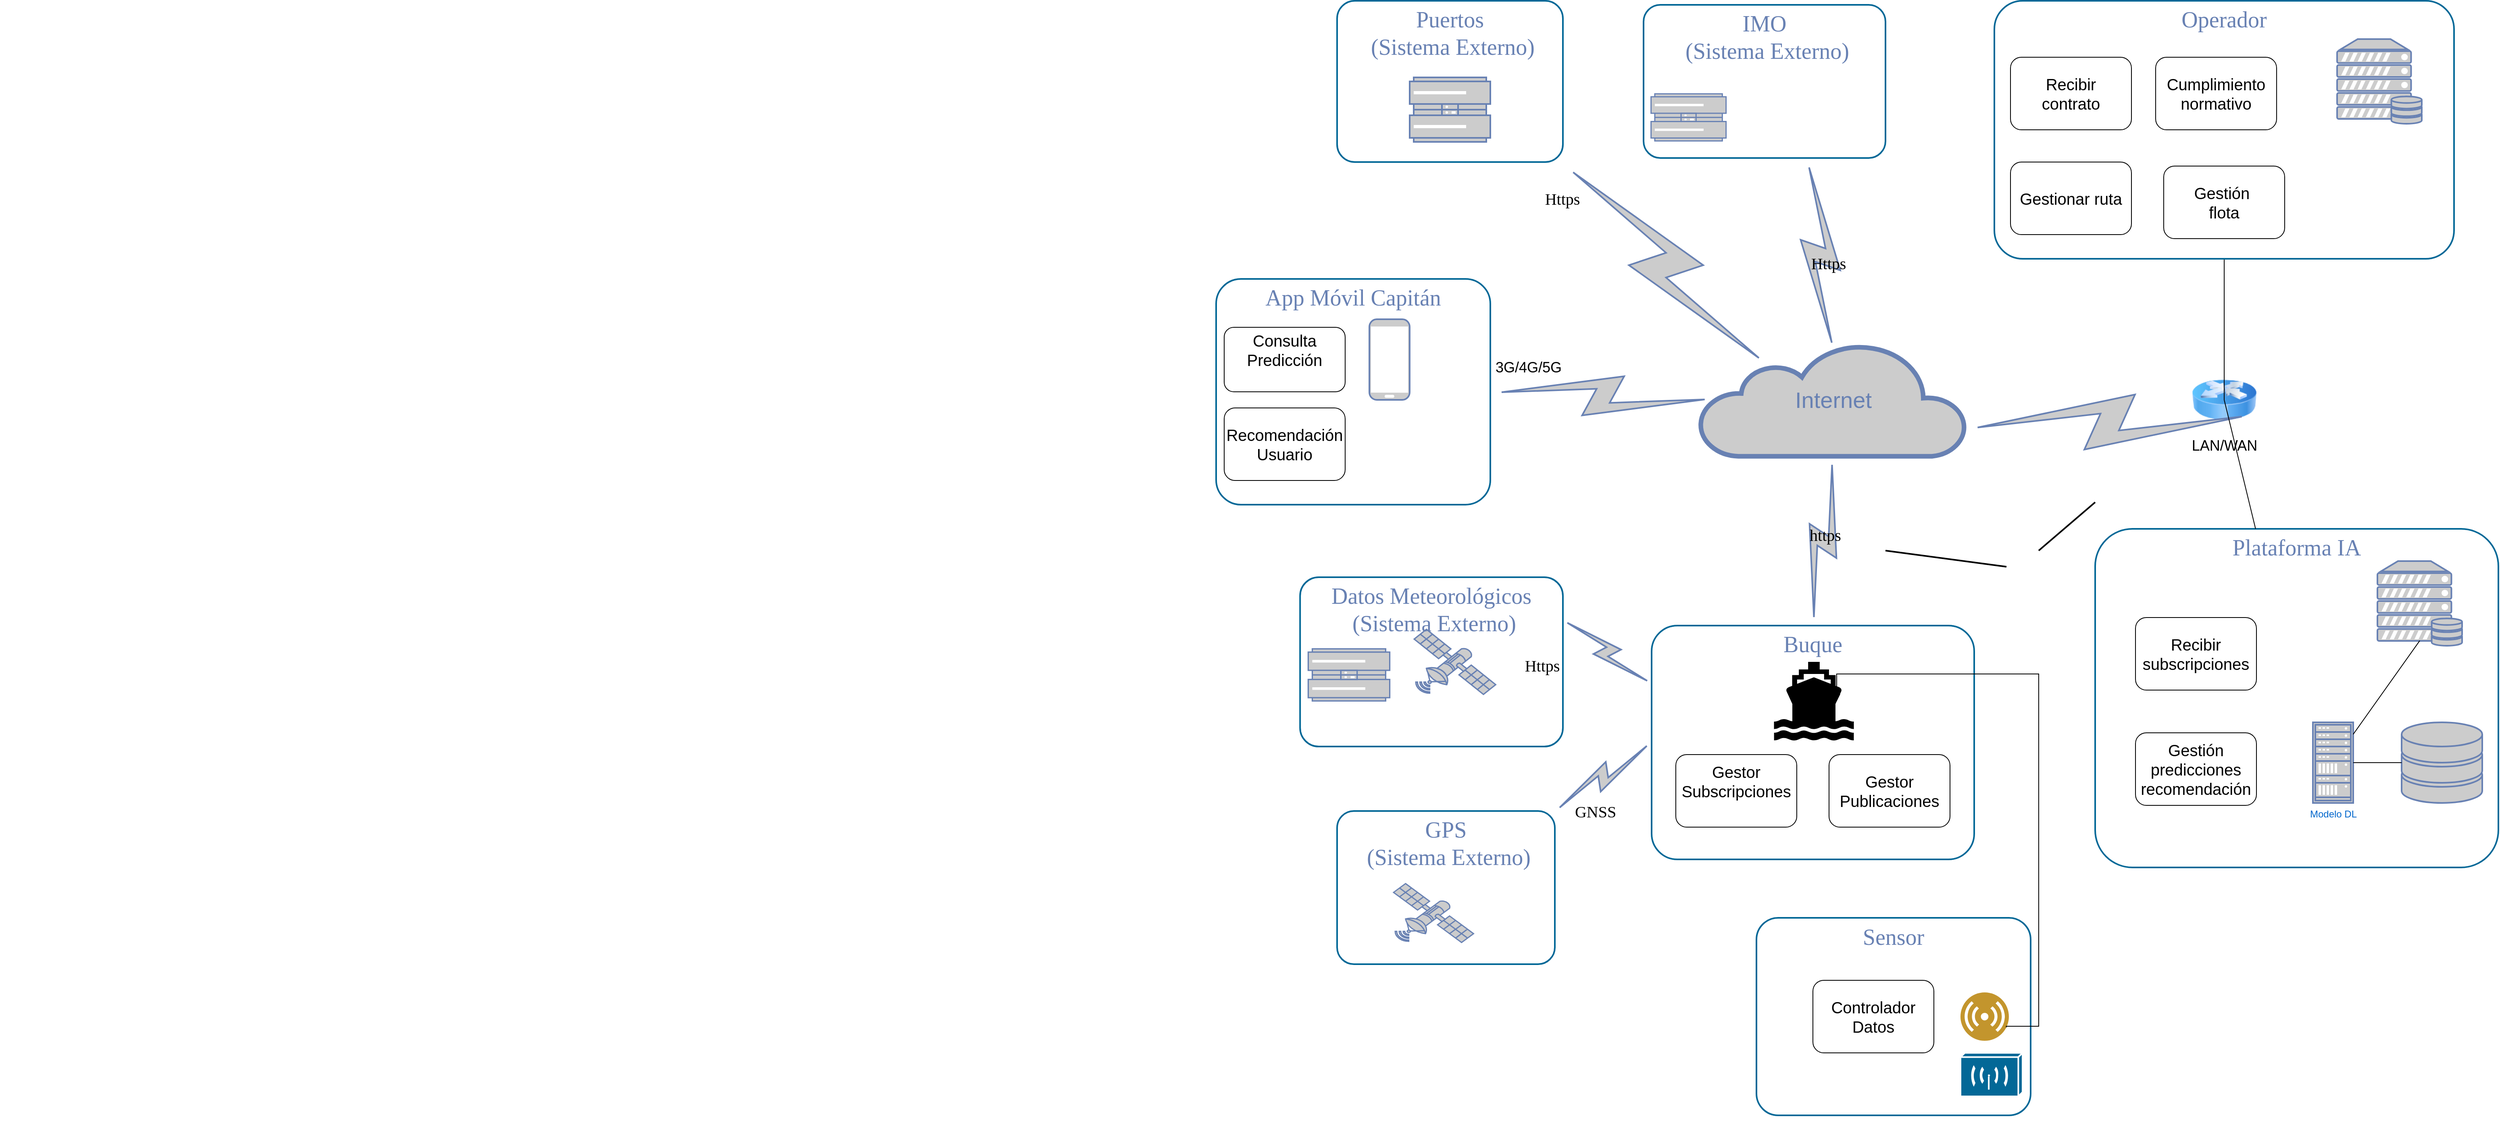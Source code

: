 <mxfile version="24.0.7" type="github">
  <diagram name="Page-1" id="bfe91b75-5d2c-26a0-9c1d-138518896778">
    <mxGraphModel dx="3112" dy="912" grid="1" gridSize="10" guides="1" tooltips="1" connect="1" arrows="1" fold="1" page="1" pageScale="1" pageWidth="1100" pageHeight="850" background="none" math="0" shadow="0">
      <root>
        <mxCell id="0" />
        <mxCell id="1" parent="0" />
        <mxCell id="Q4sWbmhxobL_tQlkTWw1-44" value="Plataforma IA" style="rounded=1;whiteSpace=wrap;html=1;shadow=0;comic=0;strokeColor=#036897;strokeWidth=2;fillColor=none;fontFamily=Verdana;fontSize=28;fontColor=#6881B3;align=center;arcSize=11;verticalAlign=top;" vertex="1" parent="1">
          <mxGeometry x="1660" y="870" width="500" height="420" as="geometry" />
        </mxCell>
        <mxCell id="7c3789c024ecab99-55" style="edgeStyle=none;html=1;labelBackgroundColor=none;endArrow=none;endFill=0;strokeWidth=2;fontFamily=Verdana;fontSize=28;fontColor=#6881B3;" parent="1" target="7c3789c024ecab99-54" edge="1">
          <mxGeometry relative="1" as="geometry">
            <mxPoint x="1660" y="837.0" as="targetPoint" />
            <mxPoint x="1590" y="897" as="sourcePoint" />
          </mxGeometry>
        </mxCell>
        <mxCell id="7c3789c024ecab99-52" style="edgeStyle=none;html=1;labelBackgroundColor=none;endArrow=none;endFill=0;strokeWidth=2;fontFamily=Verdana;fontSize=15;fontColor=#036897;" parent="1" target="7c3789c024ecab99-8" edge="1">
          <mxGeometry relative="1" as="geometry">
            <mxPoint x="1550.0" y="917" as="targetPoint" />
            <mxPoint x="1400" y="897" as="sourcePoint" />
          </mxGeometry>
        </mxCell>
        <mxCell id="7c3789c024ecab99-77" style="edgeStyle=none;html=1;labelBackgroundColor=none;endArrow=none;endFill=0;strokeWidth=2;fontFamily=Verdana;fontSize=28;fontColor=#6881B3;" parent="1" target="7c3789c024ecab99-76" edge="1">
          <mxGeometry relative="1" as="geometry">
            <mxPoint x="1704.862" y="912" as="sourcePoint" />
          </mxGeometry>
        </mxCell>
        <mxCell id="Q4sWbmhxobL_tQlkTWw1-11" value="Buque" style="rounded=1;whiteSpace=wrap;html=1;shadow=0;comic=0;strokeColor=#036897;strokeWidth=2;fillColor=none;fontFamily=Verdana;fontSize=28;fontColor=#6881B3;align=center;arcSize=11;verticalAlign=top;" vertex="1" parent="1">
          <mxGeometry x="1110" y="990" width="400" height="290" as="geometry" />
        </mxCell>
        <mxCell id="Q4sWbmhxobL_tQlkTWw1-18" value="Sensor" style="rounded=1;whiteSpace=wrap;html=1;shadow=0;comic=0;strokeColor=#036897;strokeWidth=2;fillColor=none;fontFamily=Verdana;fontSize=28;fontColor=#6881B3;align=center;arcSize=11;verticalAlign=top;" vertex="1" parent="1">
          <mxGeometry x="1240" y="1352.5" width="340" height="245" as="geometry" />
        </mxCell>
        <mxCell id="7c3789c024ecab99-78" value="App Móvil Capitán" style="rounded=1;whiteSpace=wrap;html=1;shadow=0;comic=0;strokeColor=#036897;strokeWidth=2;fillColor=none;fontFamily=Verdana;fontSize=28;fontColor=#6881B3;align=center;arcSize=11;verticalAlign=top;" parent="1" vertex="1">
          <mxGeometry x="570" y="560" width="340" height="280" as="geometry" />
        </mxCell>
        <mxCell id="7c3789c024ecab99-11" value="" style="html=1;fillColor=#CCCCCC;strokeColor=#6881B3;gradientColor=none;gradientDirection=north;strokeWidth=2;shape=mxgraph.networks.comm_link_edge;html=1;labelBackgroundColor=none;endArrow=none;endFill=0;fontFamily=Verdana;fontSize=20;exitX=1;exitY=0.5;exitDx=0;exitDy=0;entryX=0.06;entryY=0.5;entryDx=0;entryDy=0;entryPerimeter=0;" parent="1" source="7c3789c024ecab99-78" target="7c3789c024ecab99-53" edge="1">
          <mxGeometry width="100" height="100" relative="1" as="geometry">
            <mxPoint x="1550" y="876" as="sourcePoint" />
            <mxPoint x="1250" y="810" as="targetPoint" />
            <Array as="points">
              <mxPoint x="1480" y="870" />
            </Array>
          </mxGeometry>
        </mxCell>
        <mxCell id="7c3789c024ecab99-12" value="" style="fontColor=#0066CC;verticalAlign=top;verticalLabelPosition=bottom;labelPosition=center;align=center;html=1;fillColor=#CCCCCC;strokeColor=#6881B3;gradientColor=none;gradientDirection=north;strokeWidth=2;shape=mxgraph.networks.mobile;rounded=0;shadow=0;comic=0;" parent="1" vertex="1">
          <mxGeometry x="760.0" y="610" width="50" height="100" as="geometry" />
        </mxCell>
        <mxCell id="7c3789c024ecab99-53" value="Internet" style="html=1;fillColor=#CCCCCC;strokeColor=#6881B3;gradientColor=none;gradientDirection=north;strokeWidth=2;shape=mxgraph.networks.cloud;fontColor=#6881B3;rounded=0;shadow=0;comic=0;align=center;fontSize=28;" parent="1" vertex="1">
          <mxGeometry x="1170" y="640" width="330" height="140" as="geometry" />
        </mxCell>
        <mxCell id="Q4sWbmhxobL_tQlkTWw1-7" value="&lt;div style=&quot;font-size: 20px;&quot;&gt;&lt;font style=&quot;font-size: 20px;&quot;&gt;Consulta Predicción&lt;/font&gt;&lt;/div&gt;&lt;div style=&quot;font-size: 20px;&quot;&gt;&lt;font style=&quot;font-size: 20px;&quot;&gt;&lt;br&gt;&lt;/font&gt;&lt;/div&gt;" style="rounded=1;whiteSpace=wrap;html=1;" vertex="1" parent="1">
          <mxGeometry x="580" y="620" width="150" height="80" as="geometry" />
        </mxCell>
        <mxCell id="Q4sWbmhxobL_tQlkTWw1-9" value="" style="shape=mxgraph.signs.transportation.ship_2;html=1;pointerEvents=1;fillColor=#000000;strokeColor=none;verticalLabelPosition=bottom;verticalAlign=top;align=center;" vertex="1" parent="1">
          <mxGeometry x="1261.75" y="1035" width="99" height="98" as="geometry" />
        </mxCell>
        <mxCell id="Q4sWbmhxobL_tQlkTWw1-10" value="https" style="html=1;fillColor=#CCCCCC;strokeColor=#6881B3;gradientColor=none;gradientDirection=north;strokeWidth=2;shape=mxgraph.networks.comm_link_edge;html=1;labelBackgroundColor=none;endArrow=none;endFill=0;fontFamily=Verdana;fontSize=20;entryX=0.5;entryY=0;entryDx=0;entryDy=0;exitX=0.5;exitY=1;exitDx=0;exitDy=0;exitPerimeter=0;" edge="1" parent="1" source="7c3789c024ecab99-53" target="Q4sWbmhxobL_tQlkTWw1-11">
          <mxGeometry x="-0.859" y="-64" width="100" height="100" relative="1" as="geometry">
            <mxPoint x="1280" y="790" as="sourcePoint" />
            <mxPoint x="1430" y="1199" as="targetPoint" />
            <Array as="points">
              <mxPoint x="1670" y="1260" />
            </Array>
            <mxPoint x="1" y="1" as="offset" />
          </mxGeometry>
        </mxCell>
        <mxCell id="Q4sWbmhxobL_tQlkTWw1-12" value="" style="image;aspect=fixed;perimeter=ellipsePerimeter;html=1;align=center;shadow=0;dashed=0;fontColor=#4277BB;labelBackgroundColor=default;fontSize=12;spacingTop=3;image=img/lib/ibm/users/sensor.svg;" vertex="1" parent="1">
          <mxGeometry x="1493" y="1445" width="60" height="60" as="geometry" />
        </mxCell>
        <mxCell id="Q4sWbmhxobL_tQlkTWw1-21" style="edgeStyle=orthogonalEdgeStyle;rounded=0;orthogonalLoop=1;jettySize=auto;html=1;exitX=1;exitY=0.75;exitDx=0;exitDy=0;entryX=0.785;entryY=0.5;entryDx=0;entryDy=0;entryPerimeter=0;" edge="1" parent="1" source="Q4sWbmhxobL_tQlkTWw1-12" target="Q4sWbmhxobL_tQlkTWw1-9">
          <mxGeometry relative="1" as="geometry">
            <mxPoint x="1650" y="1320" as="targetPoint" />
            <Array as="points">
              <mxPoint x="1550" y="1487" />
              <mxPoint x="1590" y="1487" />
              <mxPoint x="1590" y="1050" />
              <mxPoint x="1340" y="1050" />
            </Array>
          </mxGeometry>
        </mxCell>
        <mxCell id="Q4sWbmhxobL_tQlkTWw1-30" value="" style="group" vertex="1" connectable="0" parent="1">
          <mxGeometry x="670" y="1220" width="320" height="190" as="geometry" />
        </mxCell>
        <mxCell id="Q4sWbmhxobL_tQlkTWw1-31" value="&lt;div&gt;GPS&lt;/div&gt;&lt;div&gt;&amp;nbsp;(Sistema Externo)&lt;/div&gt;" style="rounded=1;whiteSpace=wrap;html=1;shadow=0;comic=0;strokeColor=#036897;strokeWidth=2;fillColor=none;fontFamily=Verdana;fontSize=28;fontColor=#6881B3;align=center;arcSize=11;verticalAlign=top;" vertex="1" parent="Q4sWbmhxobL_tQlkTWw1-30">
          <mxGeometry x="50" width="270" height="190" as="geometry" />
        </mxCell>
        <mxCell id="Q4sWbmhxobL_tQlkTWw1-32" value="" style="fontColor=#0066CC;verticalAlign=top;verticalLabelPosition=bottom;labelPosition=center;align=center;html=1;outlineConnect=0;fillColor=#CCCCCC;strokeColor=#6881B3;gradientColor=none;gradientDirection=north;strokeWidth=2;shape=mxgraph.networks.satellite;" vertex="1" parent="Q4sWbmhxobL_tQlkTWw1-30">
          <mxGeometry x="120.005" y="90.002" width="99.225" height="73.077" as="geometry" />
        </mxCell>
        <mxCell id="Q4sWbmhxobL_tQlkTWw1-33" value="GNSS" style="html=1;fillColor=#CCCCCC;strokeColor=#6881B3;gradientColor=none;gradientDirection=north;strokeWidth=2;shape=mxgraph.networks.comm_link_edge;html=1;labelBackgroundColor=none;endArrow=none;endFill=0;fontFamily=Verdana;fontSize=20;entryX=1;entryY=0;entryDx=0;entryDy=0;exitX=0;exitY=0.5;exitDx=0;exitDy=0;" edge="1" parent="1" source="Q4sWbmhxobL_tQlkTWw1-11" target="Q4sWbmhxobL_tQlkTWw1-31">
          <mxGeometry x="0.941" y="-19" width="100" height="100" relative="1" as="geometry">
            <mxPoint x="980" y="1180" as="sourcePoint" />
            <mxPoint x="1760" y="1535" as="targetPoint" />
            <Array as="points">
              <mxPoint x="1740" y="1535" />
            </Array>
            <mxPoint as="offset" />
          </mxGeometry>
        </mxCell>
        <mxCell id="Q4sWbmhxobL_tQlkTWw1-41" value="" style="shape=mxgraph.cisco.wireless.wireless_transport;html=1;pointerEvents=1;dashed=0;fillColor=#036897;strokeColor=#ffffff;strokeWidth=2;verticalLabelPosition=bottom;verticalAlign=top;align=center;outlineConnect=0;" vertex="1" parent="1">
          <mxGeometry x="1493" y="1520" width="77" height="54" as="geometry" />
        </mxCell>
        <mxCell id="Q4sWbmhxobL_tQlkTWw1-49" value="" style="group" vertex="1" connectable="0" parent="1">
          <mxGeometry x="-420" y="920" width="720" height="210" as="geometry" />
        </mxCell>
        <mxCell id="Q4sWbmhxobL_tQlkTWw1-29" value="" style="group" vertex="1" connectable="0" parent="Q4sWbmhxobL_tQlkTWw1-49">
          <mxGeometry x="1094.105" y="10" width="325.895" height="210" as="geometry" />
        </mxCell>
        <mxCell id="Q4sWbmhxobL_tQlkTWw1-25" value="" style="fontColor=#0066CC;verticalAlign=top;verticalLabelPosition=bottom;labelPosition=center;align=center;html=1;outlineConnect=0;fillColor=#CCCCCC;strokeColor=#6881B3;gradientColor=none;gradientDirection=north;strokeWidth=2;shape=mxgraph.networks.satellite;" vertex="1" parent="Q4sWbmhxobL_tQlkTWw1-29">
          <mxGeometry x="141.474" y="64.615" width="101.053" height="80.769" as="geometry" />
        </mxCell>
        <mxCell id="Q4sWbmhxobL_tQlkTWw1-65" value="" style="group" vertex="1" connectable="0" parent="Q4sWbmhxobL_tQlkTWw1-29">
          <mxGeometry width="325.895" height="210" as="geometry" />
        </mxCell>
        <mxCell id="Q4sWbmhxobL_tQlkTWw1-24" value="&lt;div&gt;Datos Meteorológicos&lt;/div&gt;&lt;div&gt;&amp;nbsp;(Sistema Externo)&lt;/div&gt;" style="rounded=1;whiteSpace=wrap;html=1;shadow=0;comic=0;strokeColor=#036897;strokeWidth=2;fillColor=none;fontFamily=Verdana;fontSize=28;fontColor=#6881B3;align=center;arcSize=11;verticalAlign=top;" vertex="1" parent="Q4sWbmhxobL_tQlkTWw1-65">
          <mxGeometry width="325.895" height="210" as="geometry" />
        </mxCell>
        <mxCell id="Q4sWbmhxobL_tQlkTWw1-28" value="" style="fontColor=#0066CC;verticalAlign=top;verticalLabelPosition=bottom;labelPosition=center;align=center;html=1;outlineConnect=0;fillColor=#CCCCCC;strokeColor=#6881B3;gradientColor=none;gradientDirection=north;strokeWidth=2;shape=mxgraph.networks.mainframe;direction=south;" vertex="1" parent="Q4sWbmhxobL_tQlkTWw1-65">
          <mxGeometry x="10.105" y="88.846" width="101.053" height="64.615" as="geometry" />
        </mxCell>
        <mxCell id="Q4sWbmhxobL_tQlkTWw1-43" value="Https" style="html=1;fillColor=#CCCCCC;strokeColor=#6881B3;gradientColor=none;gradientDirection=north;strokeWidth=2;shape=mxgraph.networks.comm_link_edge;html=1;labelBackgroundColor=none;endArrow=none;endFill=0;fontFamily=Verdana;fontSize=20;exitX=1;exitY=0.25;exitDx=0;exitDy=0;entryX=0;entryY=0.25;entryDx=0;entryDy=0;" edge="1" parent="1" source="Q4sWbmhxobL_tQlkTWw1-24" target="Q4sWbmhxobL_tQlkTWw1-11">
          <mxGeometry x="0.9" y="35" width="100" height="100" relative="1" as="geometry">
            <mxPoint x="-224" y="840" as="sourcePoint" />
            <mxPoint x="-510" y="1119" as="targetPoint" />
            <Array as="points">
              <mxPoint x="-270" y="1180" />
            </Array>
            <mxPoint as="offset" />
          </mxGeometry>
        </mxCell>
        <mxCell id="Q4sWbmhxobL_tQlkTWw1-54" style="edgeStyle=orthogonalEdgeStyle;rounded=0;orthogonalLoop=1;jettySize=auto;html=1;exitX=0.5;exitY=1;exitDx=0;exitDy=0;" edge="1" parent="1" source="Q4sWbmhxobL_tQlkTWw1-18" target="Q4sWbmhxobL_tQlkTWw1-18">
          <mxGeometry relative="1" as="geometry" />
        </mxCell>
        <mxCell id="Q4sWbmhxobL_tQlkTWw1-59" value="&lt;font style=&quot;font-size: 18px;&quot;&gt;LAN/WAN&lt;/font&gt;" style="image;html=1;image=img/lib/clip_art/networking/Router_Icon_128x128.png" vertex="1" parent="1">
          <mxGeometry x="1780" y="670" width="80" height="80" as="geometry" />
        </mxCell>
        <mxCell id="Q4sWbmhxobL_tQlkTWw1-60" value="" style="html=1;fillColor=#CCCCCC;strokeColor=#6881B3;gradientColor=none;gradientDirection=north;strokeWidth=2;shape=mxgraph.networks.comm_link_edge;html=1;labelBackgroundColor=none;endArrow=none;endFill=0;fontFamily=Verdana;fontSize=20;entryX=1;entryY=0.75;entryDx=0;entryDy=0;exitX=0.988;exitY=0.75;exitDx=0;exitDy=0;exitPerimeter=0;" edge="1" parent="1" source="7c3789c024ecab99-53" target="Q4sWbmhxobL_tQlkTWw1-59">
          <mxGeometry width="100" height="100" relative="1" as="geometry">
            <mxPoint x="1010" y="761" as="sourcePoint" />
            <mxPoint x="710" y="695" as="targetPoint" />
            <Array as="points">
              <mxPoint x="1570" y="620" />
            </Array>
          </mxGeometry>
        </mxCell>
        <mxCell id="Q4sWbmhxobL_tQlkTWw1-62" value="" style="endArrow=none;html=1;rounded=0;" edge="1" parent="1" source="Q4sWbmhxobL_tQlkTWw1-44">
          <mxGeometry width="50" height="50" relative="1" as="geometry">
            <mxPoint x="1820" y="790" as="sourcePoint" />
            <mxPoint x="1820" y="710" as="targetPoint" />
          </mxGeometry>
        </mxCell>
        <mxCell id="Q4sWbmhxobL_tQlkTWw1-64" value="" style="endArrow=none;html=1;rounded=0;" edge="1" parent="1" target="Q4sWbmhxobL_tQlkTWw1-46">
          <mxGeometry width="50" height="50" relative="1" as="geometry">
            <mxPoint x="1820" y="710" as="sourcePoint" />
            <mxPoint x="1920" y="620" as="targetPoint" />
          </mxGeometry>
        </mxCell>
        <mxCell id="Q4sWbmhxobL_tQlkTWw1-66" value="" style="group" vertex="1" connectable="0" parent="1">
          <mxGeometry x="1100" y="220" width="300" height="190" as="geometry" />
        </mxCell>
        <mxCell id="Q4sWbmhxobL_tQlkTWw1-67" value="&lt;div&gt;IMO&lt;/div&gt;&lt;div&gt;&amp;nbsp;(Sistema Externo)&lt;/div&gt;" style="rounded=1;whiteSpace=wrap;html=1;shadow=0;comic=0;strokeColor=#036897;strokeWidth=2;fillColor=none;fontFamily=Verdana;fontSize=28;fontColor=#6881B3;align=center;arcSize=11;verticalAlign=top;" vertex="1" parent="Q4sWbmhxobL_tQlkTWw1-66">
          <mxGeometry width="300" height="190" as="geometry" />
        </mxCell>
        <mxCell id="Q4sWbmhxobL_tQlkTWw1-68" value="" style="fontColor=#0066CC;verticalAlign=top;verticalLabelPosition=bottom;labelPosition=center;align=center;html=1;outlineConnect=0;fillColor=#CCCCCC;strokeColor=#6881B3;gradientColor=none;gradientDirection=north;strokeWidth=2;shape=mxgraph.networks.mainframe;direction=south;" vertex="1" parent="Q4sWbmhxobL_tQlkTWw1-66">
          <mxGeometry x="9.302" y="110.385" width="93.023" height="58.462" as="geometry" />
        </mxCell>
        <mxCell id="Q4sWbmhxobL_tQlkTWw1-69" value="Https" style="html=1;fillColor=#CCCCCC;strokeColor=#6881B3;gradientColor=none;gradientDirection=north;strokeWidth=2;shape=mxgraph.networks.comm_link_edge;html=1;labelBackgroundColor=none;endArrow=none;endFill=0;fontFamily=Verdana;fontSize=20;exitX=0.679;exitY=0.998;exitDx=0;exitDy=0;entryX=0.5;entryY=0.08;entryDx=0;entryDy=0;entryPerimeter=0;exitPerimeter=0;" edge="1" parent="1" source="Q4sWbmhxobL_tQlkTWw1-67" target="7c3789c024ecab99-53">
          <mxGeometry x="-0.997" y="133" width="100" height="100" relative="1" as="geometry">
            <mxPoint x="232.5" y="87.5" as="sourcePoint" />
            <mxPoint x="435.8" y="483.3" as="targetPoint" />
            <Array as="points">
              <mxPoint x="-920" y="987.5" />
            </Array>
            <mxPoint x="-1" as="offset" />
          </mxGeometry>
        </mxCell>
        <mxCell id="Q4sWbmhxobL_tQlkTWw1-73" value="&lt;div&gt;Puertos&lt;br&gt;&lt;/div&gt;&lt;div&gt;&amp;nbsp;(Sistema Externo)&lt;/div&gt;" style="rounded=1;whiteSpace=wrap;html=1;shadow=0;comic=0;strokeColor=#036897;strokeWidth=2;fillColor=none;fontFamily=Verdana;fontSize=28;fontColor=#6881B3;align=center;arcSize=11;verticalAlign=top;" vertex="1" parent="1">
          <mxGeometry x="720" y="215" width="280" height="200" as="geometry" />
        </mxCell>
        <mxCell id="Q4sWbmhxobL_tQlkTWw1-74" value="Https" style="html=1;fillColor=#CCCCCC;strokeColor=#6881B3;gradientColor=none;gradientDirection=north;strokeWidth=2;shape=mxgraph.networks.comm_link_edge;html=1;labelBackgroundColor=none;endArrow=none;endFill=0;fontFamily=Verdana;fontSize=20;exitX=1;exitY=1;exitDx=0;exitDy=0;entryX=0.26;entryY=0.22;entryDx=0;entryDy=0;entryPerimeter=0;" edge="1" parent="1" source="Q4sWbmhxobL_tQlkTWw1-73" target="7c3789c024ecab99-53">
          <mxGeometry x="-0.993" y="43" width="100" height="100" relative="1" as="geometry">
            <mxPoint x="884" y="329.5" as="sourcePoint" />
            <mxPoint x="1130" y="640" as="targetPoint" />
            <Array as="points">
              <mxPoint x="-900" y="1025" />
            </Array>
            <mxPoint as="offset" />
          </mxGeometry>
        </mxCell>
        <mxCell id="Q4sWbmhxobL_tQlkTWw1-75" value="" style="fontColor=#0066CC;verticalAlign=top;verticalLabelPosition=bottom;labelPosition=center;align=center;html=1;outlineConnect=0;fillColor=#CCCCCC;strokeColor=#6881B3;gradientColor=none;gradientDirection=north;strokeWidth=2;shape=mxgraph.networks.mainframe;direction=south;" vertex="1" parent="1">
          <mxGeometry x="810" y="310" width="100" height="80" as="geometry" />
        </mxCell>
        <mxCell id="Q4sWbmhxobL_tQlkTWw1-79" value="" style="fontColor=#0066CC;verticalAlign=top;verticalLabelPosition=bottom;labelPosition=center;align=center;html=1;fillColor=#CCCCCC;strokeColor=#6881B3;gradientColor=none;gradientDirection=north;strokeWidth=2;shape=mxgraph.networks.server_storage;rounded=0;shadow=0;comic=0;" vertex="1" parent="1">
          <mxGeometry x="2010" y="910" width="105" height="105" as="geometry" />
        </mxCell>
        <mxCell id="Q4sWbmhxobL_tQlkTWw1-84" value="&lt;div style=&quot;font-size: 20px;&quot;&gt;&lt;font style=&quot;font-size: 20px;&quot;&gt;Recomendación&lt;/font&gt;&lt;/div&gt;&lt;div style=&quot;font-size: 20px;&quot;&gt;&lt;font style=&quot;font-size: 20px;&quot;&gt;Usuario&lt;/font&gt;&lt;br&gt;&lt;/div&gt;" style="rounded=1;whiteSpace=wrap;html=1;" vertex="1" parent="1">
          <mxGeometry x="580" y="720" width="150" height="90" as="geometry" />
        </mxCell>
        <mxCell id="Q4sWbmhxobL_tQlkTWw1-85" value="&lt;div style=&quot;font-size: 20px;&quot;&gt;&lt;font style=&quot;font-size: 20px;&quot;&gt;Controlador&lt;/font&gt;&lt;/div&gt;&lt;div style=&quot;font-size: 20px;&quot;&gt;&lt;font style=&quot;font-size: 20px;&quot;&gt;&lt;font style=&quot;font-size: 20px;&quot;&gt;Datos&lt;/font&gt;&lt;br&gt;&lt;/font&gt;&lt;/div&gt;" style="rounded=1;whiteSpace=wrap;html=1;" vertex="1" parent="1">
          <mxGeometry x="1310" y="1430" width="150" height="90" as="geometry" />
        </mxCell>
        <mxCell id="Q4sWbmhxobL_tQlkTWw1-87" value="&lt;div style=&quot;font-size: 20px;&quot;&gt;Gestor Subscripciones&lt;br&gt;&lt;/div&gt;&lt;div style=&quot;font-size: 20px;&quot;&gt;&lt;font style=&quot;font-size: 20px;&quot;&gt;&lt;br&gt;&lt;/font&gt;&lt;/div&gt;" style="rounded=1;whiteSpace=wrap;html=1;" vertex="1" parent="1">
          <mxGeometry x="1140" y="1150" width="150" height="90" as="geometry" />
        </mxCell>
        <mxCell id="Q4sWbmhxobL_tQlkTWw1-88" value="&lt;div style=&quot;font-size: 20px;&quot;&gt;Gestor Publicaciones&lt;/div&gt;" style="rounded=1;whiteSpace=wrap;html=1;" vertex="1" parent="1">
          <mxGeometry x="1330" y="1150" width="150" height="90" as="geometry" />
        </mxCell>
        <mxCell id="Q4sWbmhxobL_tQlkTWw1-90" value="&lt;div style=&quot;font-size: 20px;&quot;&gt;Recibir&lt;/div&gt;&lt;div style=&quot;font-size: 20px;&quot;&gt;subscripciones&lt;br&gt;&lt;/div&gt;" style="rounded=1;whiteSpace=wrap;html=1;" vertex="1" parent="1">
          <mxGeometry x="1710" y="980" width="150" height="90" as="geometry" />
        </mxCell>
        <mxCell id="Q4sWbmhxobL_tQlkTWw1-91" value="&lt;div&gt;&lt;font style=&quot;font-size: 20px;&quot;&gt;Gestión&lt;/font&gt;&lt;/div&gt;&lt;div&gt;&lt;font style=&quot;font-size: 20px;&quot;&gt;predicciones&lt;/font&gt;&lt;/div&gt;&lt;div&gt;&lt;font style=&quot;font-size: 20px;&quot;&gt;recomendación&lt;br&gt;&lt;/font&gt;&lt;/div&gt;" style="rounded=1;whiteSpace=wrap;html=1;" vertex="1" parent="1">
          <mxGeometry x="1710" y="1123" width="150" height="90" as="geometry" />
        </mxCell>
        <mxCell id="Q4sWbmhxobL_tQlkTWw1-92" value="Modelo DL" style="fontColor=#0066CC;verticalAlign=top;verticalLabelPosition=bottom;labelPosition=center;align=center;html=1;outlineConnect=0;fillColor=#CCCCCC;strokeColor=#6881B3;gradientColor=none;gradientDirection=north;strokeWidth=2;shape=mxgraph.networks.rack;" vertex="1" parent="1">
          <mxGeometry x="1930" y="1110" width="50" height="100" as="geometry" />
        </mxCell>
        <mxCell id="Q4sWbmhxobL_tQlkTWw1-94" value="" style="fontColor=#0066CC;verticalAlign=top;verticalLabelPosition=bottom;labelPosition=center;align=center;html=1;outlineConnect=0;fillColor=#CCCCCC;strokeColor=#6881B3;gradientColor=none;gradientDirection=north;strokeWidth=2;shape=mxgraph.networks.storage;" vertex="1" parent="1">
          <mxGeometry x="2040" y="1110" width="100" height="100" as="geometry" />
        </mxCell>
        <mxCell id="Q4sWbmhxobL_tQlkTWw1-95" value="" style="endArrow=none;html=1;rounded=0;entryX=0.5;entryY=0.94;entryDx=0;entryDy=0;entryPerimeter=0;" edge="1" parent="1" source="Q4sWbmhxobL_tQlkTWw1-92" target="Q4sWbmhxobL_tQlkTWw1-79">
          <mxGeometry width="50" height="50" relative="1" as="geometry">
            <mxPoint x="1820" y="1140" as="sourcePoint" />
            <mxPoint x="1870" y="1090" as="targetPoint" />
          </mxGeometry>
        </mxCell>
        <mxCell id="Q4sWbmhxobL_tQlkTWw1-96" value="" style="endArrow=none;html=1;rounded=0;" edge="1" parent="1" source="Q4sWbmhxobL_tQlkTWw1-92" target="Q4sWbmhxobL_tQlkTWw1-94">
          <mxGeometry width="50" height="50" relative="1" as="geometry">
            <mxPoint x="2065" y="1190" as="sourcePoint" />
            <mxPoint x="2073" y="1019" as="targetPoint" />
          </mxGeometry>
        </mxCell>
        <mxCell id="Q4sWbmhxobL_tQlkTWw1-102" value="" style="group" vertex="1" connectable="0" parent="1">
          <mxGeometry x="1535" y="215" width="570" height="320" as="geometry" />
        </mxCell>
        <mxCell id="7c3789c024ecab99-58" value="" style="fontColor=#0066CC;verticalAlign=top;verticalLabelPosition=bottom;labelPosition=center;align=center;html=1;fillColor=#CCCCCC;strokeColor=#6881B3;gradientColor=none;gradientDirection=north;strokeWidth=2;shape=mxgraph.networks.server_storage;rounded=0;shadow=0;comic=0;" parent="Q4sWbmhxobL_tQlkTWw1-102" vertex="1">
          <mxGeometry x="425" y="47.5" width="105" height="105" as="geometry" />
        </mxCell>
        <mxCell id="Q4sWbmhxobL_tQlkTWw1-46" value="Operador" style="rounded=1;whiteSpace=wrap;html=1;shadow=0;comic=0;strokeColor=#036897;strokeWidth=2;fillColor=none;fontFamily=Verdana;fontSize=28;fontColor=#6881B3;align=center;arcSize=11;verticalAlign=top;" vertex="1" parent="Q4sWbmhxobL_tQlkTWw1-102">
          <mxGeometry width="570" height="320" as="geometry" />
        </mxCell>
        <mxCell id="Q4sWbmhxobL_tQlkTWw1-98" value="&lt;div style=&quot;font-size: 20px;&quot;&gt;Recibir&lt;/div&gt;&lt;div style=&quot;font-size: 20px;&quot;&gt;contrato&lt;br&gt;&lt;/div&gt;" style="rounded=1;whiteSpace=wrap;html=1;" vertex="1" parent="Q4sWbmhxobL_tQlkTWw1-102">
          <mxGeometry x="20" y="70" width="150" height="90" as="geometry" />
        </mxCell>
        <mxCell id="Q4sWbmhxobL_tQlkTWw1-99" value="&lt;font style=&quot;font-size: 20px;&quot;&gt;Gestionar ruta&lt;/font&gt;" style="rounded=1;whiteSpace=wrap;html=1;" vertex="1" parent="Q4sWbmhxobL_tQlkTWw1-102">
          <mxGeometry x="20" y="200" width="150" height="90" as="geometry" />
        </mxCell>
        <mxCell id="Q4sWbmhxobL_tQlkTWw1-100" value="&lt;div&gt;&lt;font style=&quot;font-size: 20px;&quot;&gt;Cumplimiento&lt;/font&gt;&lt;/div&gt;&lt;div&gt;&lt;font style=&quot;font-size: 20px;&quot;&gt;normativo&lt;br&gt;&lt;/font&gt;&lt;/div&gt;" style="rounded=1;whiteSpace=wrap;html=1;" vertex="1" parent="Q4sWbmhxobL_tQlkTWw1-102">
          <mxGeometry x="200" y="70" width="150" height="90" as="geometry" />
        </mxCell>
        <mxCell id="Q4sWbmhxobL_tQlkTWw1-101" value="&lt;div&gt;&lt;font style=&quot;font-size: 20px;&quot;&gt;Gestión&amp;nbsp;&lt;/font&gt;&lt;/div&gt;&lt;div&gt;&lt;font style=&quot;font-size: 20px;&quot;&gt;flota&lt;br&gt;&lt;/font&gt;&lt;/div&gt;" style="rounded=1;whiteSpace=wrap;html=1;" vertex="1" parent="Q4sWbmhxobL_tQlkTWw1-102">
          <mxGeometry x="210" y="205" width="150" height="90" as="geometry" />
        </mxCell>
        <mxCell id="Q4sWbmhxobL_tQlkTWw1-6" value="&lt;font style=&quot;font-size: 18px;&quot;&gt;3G/4G/5G&lt;/font&gt;" style="text;html=1;align=center;verticalAlign=middle;resizable=0;points=[];autosize=1;strokeColor=none;fillColor=none;" vertex="1" parent="1">
          <mxGeometry x="901.63" y="650" width="110" height="40" as="geometry" />
        </mxCell>
      </root>
    </mxGraphModel>
  </diagram>
</mxfile>

